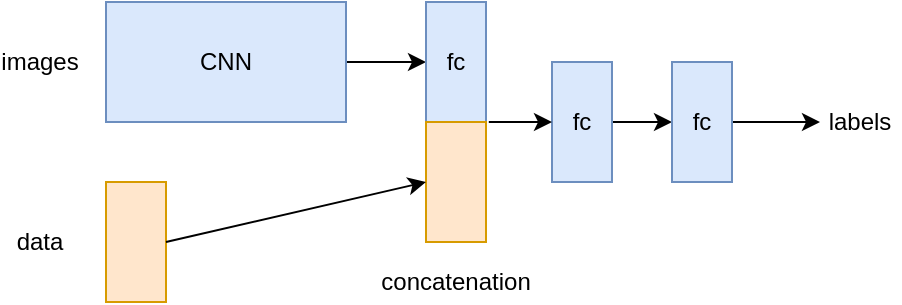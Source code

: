 <mxfile version="10.8.9" type="device"><diagram id="tI3zgUwZzSGXXIJE-m6c" name="Page-1"><mxGraphModel dx="797" dy="437" grid="1" gridSize="10" guides="1" tooltips="1" connect="1" arrows="1" fold="1" page="1" pageScale="1" pageWidth="827" pageHeight="1169" math="0" shadow="0"><root><mxCell id="0"/><mxCell id="1" parent="0"/><mxCell id="3QhFZY2bUGrU6gr_h10g-11" style="edgeStyle=orthogonalEdgeStyle;rounded=0;orthogonalLoop=1;jettySize=auto;html=1;exitX=1;exitY=0.5;exitDx=0;exitDy=0;entryX=0;entryY=0.5;entryDx=0;entryDy=0;" edge="1" parent="1" source="3QhFZY2bUGrU6gr_h10g-1" target="3QhFZY2bUGrU6gr_h10g-3"><mxGeometry relative="1" as="geometry"/></mxCell><mxCell id="3QhFZY2bUGrU6gr_h10g-1" value="CNN" style="rounded=0;whiteSpace=wrap;html=1;fillColor=#dae8fc;strokeColor=#6c8ebf;" vertex="1" parent="1"><mxGeometry x="73" y="20" width="120" height="60" as="geometry"/></mxCell><mxCell id="3QhFZY2bUGrU6gr_h10g-3" value="fc" style="rounded=0;whiteSpace=wrap;html=1;fillColor=#dae8fc;strokeColor=#6c8ebf;" vertex="1" parent="1"><mxGeometry x="233" y="20" width="30" height="60" as="geometry"/></mxCell><mxCell id="3QhFZY2bUGrU6gr_h10g-18" style="edgeStyle=orthogonalEdgeStyle;rounded=0;orthogonalLoop=1;jettySize=auto;html=1;exitX=1;exitY=0.5;exitDx=0;exitDy=0;entryX=0;entryY=0.5;entryDx=0;entryDy=0;" edge="1" parent="1" source="3QhFZY2bUGrU6gr_h10g-4" target="3QhFZY2bUGrU6gr_h10g-5"><mxGeometry relative="1" as="geometry"/></mxCell><mxCell id="3QhFZY2bUGrU6gr_h10g-4" value="fc" style="rounded=0;whiteSpace=wrap;html=1;fillColor=#dae8fc;strokeColor=#6c8ebf;" vertex="1" parent="1"><mxGeometry x="296" y="50" width="30" height="60" as="geometry"/></mxCell><mxCell id="3QhFZY2bUGrU6gr_h10g-27" style="edgeStyle=orthogonalEdgeStyle;rounded=0;orthogonalLoop=1;jettySize=auto;html=1;exitX=1;exitY=0.5;exitDx=0;exitDy=0;entryX=0;entryY=0.5;entryDx=0;entryDy=0;" edge="1" parent="1" source="3QhFZY2bUGrU6gr_h10g-5" target="3QhFZY2bUGrU6gr_h10g-19"><mxGeometry relative="1" as="geometry"/></mxCell><mxCell id="3QhFZY2bUGrU6gr_h10g-5" value="fc" style="rounded=0;whiteSpace=wrap;html=1;fillColor=#dae8fc;strokeColor=#6c8ebf;" vertex="1" parent="1"><mxGeometry x="356" y="50" width="30" height="60" as="geometry"/></mxCell><mxCell id="3QhFZY2bUGrU6gr_h10g-6" value="" style="rounded=0;whiteSpace=wrap;html=1;fillColor=#ffe6cc;strokeColor=#d79b00;" vertex="1" parent="1"><mxGeometry x="233" y="80" width="30" height="60" as="geometry"/></mxCell><mxCell id="3QhFZY2bUGrU6gr_h10g-7" value="images" style="text;html=1;strokeColor=none;fillColor=none;align=center;verticalAlign=middle;whiteSpace=wrap;rounded=0;" vertex="1" parent="1"><mxGeometry x="20" y="40" width="40" height="20" as="geometry"/></mxCell><mxCell id="3QhFZY2bUGrU6gr_h10g-8" value="data" style="text;html=1;strokeColor=none;fillColor=none;align=center;verticalAlign=middle;whiteSpace=wrap;rounded=0;" vertex="1" parent="1"><mxGeometry x="20" y="130" width="40" height="20" as="geometry"/></mxCell><mxCell id="3QhFZY2bUGrU6gr_h10g-12" value="" style="rounded=0;whiteSpace=wrap;html=1;fillColor=#ffe6cc;strokeColor=#d79b00;" vertex="1" parent="1"><mxGeometry x="73" y="110" width="30" height="60" as="geometry"/></mxCell><mxCell id="3QhFZY2bUGrU6gr_h10g-14" value="" style="endArrow=classic;html=1;exitX=1;exitY=0.5;exitDx=0;exitDy=0;entryX=0;entryY=0.5;entryDx=0;entryDy=0;" edge="1" parent="1" source="3QhFZY2bUGrU6gr_h10g-12" target="3QhFZY2bUGrU6gr_h10g-6"><mxGeometry width="50" height="50" relative="1" as="geometry"><mxPoint x="20" y="240" as="sourcePoint"/><mxPoint x="70" y="190" as="targetPoint"/></mxGeometry></mxCell><mxCell id="3QhFZY2bUGrU6gr_h10g-15" value="concatenation" style="text;html=1;strokeColor=none;fillColor=none;align=center;verticalAlign=middle;whiteSpace=wrap;rounded=0;" vertex="1" parent="1"><mxGeometry x="228" y="150" width="40" height="20" as="geometry"/></mxCell><mxCell id="3QhFZY2bUGrU6gr_h10g-16" value="" style="endArrow=classic;html=1;entryX=0;entryY=0.5;entryDx=0;entryDy=0;exitX=1.047;exitY=0;exitDx=0;exitDy=0;exitPerimeter=0;" edge="1" parent="1" source="3QhFZY2bUGrU6gr_h10g-6" target="3QhFZY2bUGrU6gr_h10g-4"><mxGeometry width="50" height="50" relative="1" as="geometry"><mxPoint x="20" y="240" as="sourcePoint"/><mxPoint x="70" y="190" as="targetPoint"/></mxGeometry></mxCell><mxCell id="3QhFZY2bUGrU6gr_h10g-19" value="labels&lt;br&gt;" style="text;html=1;strokeColor=none;fillColor=none;align=center;verticalAlign=middle;whiteSpace=wrap;rounded=0;" vertex="1" parent="1"><mxGeometry x="430" y="70" width="40" height="20" as="geometry"/></mxCell></root></mxGraphModel></diagram></mxfile>